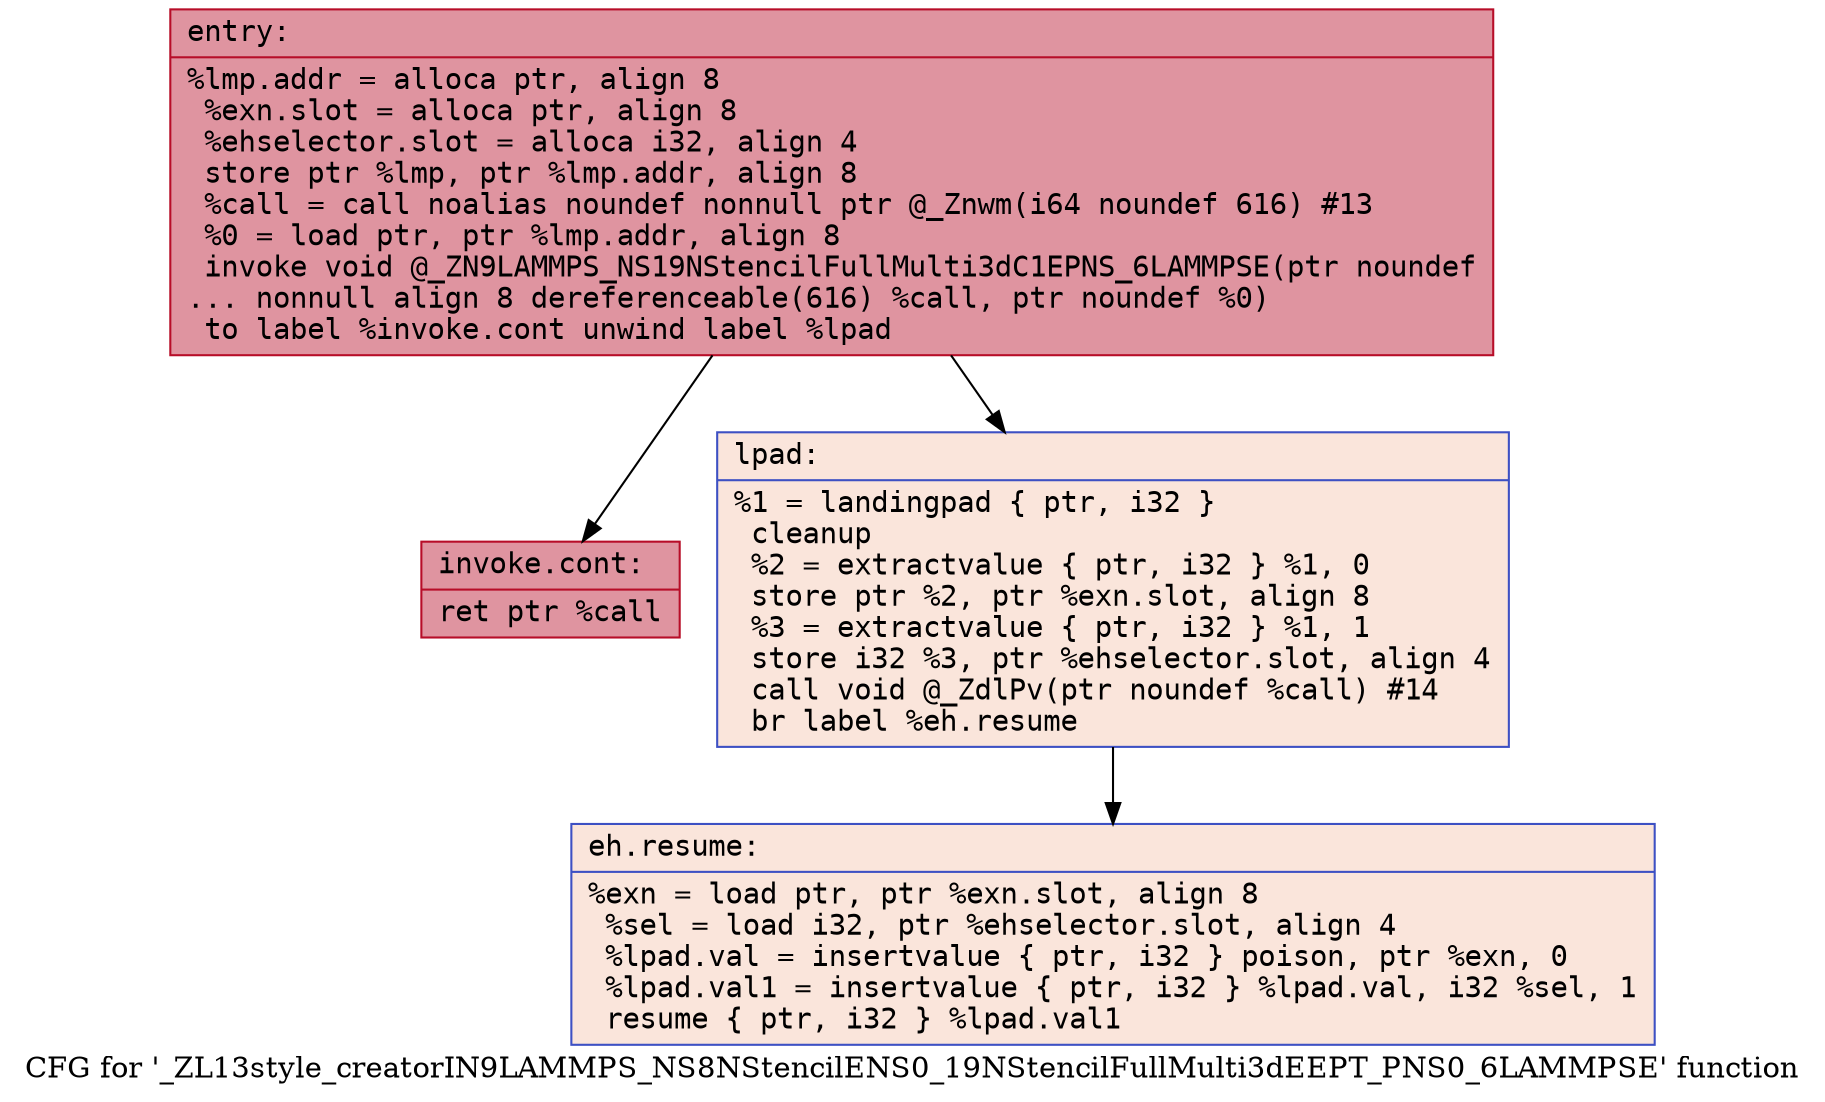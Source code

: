 digraph "CFG for '_ZL13style_creatorIN9LAMMPS_NS8NStencilENS0_19NStencilFullMulti3dEEPT_PNS0_6LAMMPSE' function" {
	label="CFG for '_ZL13style_creatorIN9LAMMPS_NS8NStencilENS0_19NStencilFullMulti3dEEPT_PNS0_6LAMMPSE' function";

	Node0x5563bdef9140 [shape=record,color="#b70d28ff", style=filled, fillcolor="#b70d2870" fontname="Courier",label="{entry:\l|  %lmp.addr = alloca ptr, align 8\l  %exn.slot = alloca ptr, align 8\l  %ehselector.slot = alloca i32, align 4\l  store ptr %lmp, ptr %lmp.addr, align 8\l  %call = call noalias noundef nonnull ptr @_Znwm(i64 noundef 616) #13\l  %0 = load ptr, ptr %lmp.addr, align 8\l  invoke void @_ZN9LAMMPS_NS19NStencilFullMulti3dC1EPNS_6LAMMPSE(ptr noundef\l... nonnull align 8 dereferenceable(616) %call, ptr noundef %0)\l          to label %invoke.cont unwind label %lpad\l}"];
	Node0x5563bdef9140 -> Node0x5563bdef9550[tooltip="entry -> invoke.cont\nProbability 100.00%" ];
	Node0x5563bdef9140 -> Node0x5563bdef95d0[tooltip="entry -> lpad\nProbability 0.00%" ];
	Node0x5563bdef9550 [shape=record,color="#b70d28ff", style=filled, fillcolor="#b70d2870" fontname="Courier",label="{invoke.cont:\l|  ret ptr %call\l}"];
	Node0x5563bdef95d0 [shape=record,color="#3d50c3ff", style=filled, fillcolor="#f4c5ad70" fontname="Courier",label="{lpad:\l|  %1 = landingpad \{ ptr, i32 \}\l          cleanup\l  %2 = extractvalue \{ ptr, i32 \} %1, 0\l  store ptr %2, ptr %exn.slot, align 8\l  %3 = extractvalue \{ ptr, i32 \} %1, 1\l  store i32 %3, ptr %ehselector.slot, align 4\l  call void @_ZdlPv(ptr noundef %call) #14\l  br label %eh.resume\l}"];
	Node0x5563bdef95d0 -> Node0x5563bdef9ca0[tooltip="lpad -> eh.resume\nProbability 100.00%" ];
	Node0x5563bdef9ca0 [shape=record,color="#3d50c3ff", style=filled, fillcolor="#f4c5ad70" fontname="Courier",label="{eh.resume:\l|  %exn = load ptr, ptr %exn.slot, align 8\l  %sel = load i32, ptr %ehselector.slot, align 4\l  %lpad.val = insertvalue \{ ptr, i32 \} poison, ptr %exn, 0\l  %lpad.val1 = insertvalue \{ ptr, i32 \} %lpad.val, i32 %sel, 1\l  resume \{ ptr, i32 \} %lpad.val1\l}"];
}
